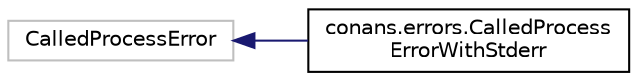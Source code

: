 digraph "Graphical Class Hierarchy"
{
 // LATEX_PDF_SIZE
  edge [fontname="Helvetica",fontsize="10",labelfontname="Helvetica",labelfontsize="10"];
  node [fontname="Helvetica",fontsize="10",shape=record];
  rankdir="LR";
  Node3419 [label="CalledProcessError",height=0.2,width=0.4,color="grey75", fillcolor="white", style="filled",tooltip=" "];
  Node3419 -> Node0 [dir="back",color="midnightblue",fontsize="10",style="solid",fontname="Helvetica"];
  Node0 [label="conans.errors.CalledProcess\lErrorWithStderr",height=0.2,width=0.4,color="black", fillcolor="white", style="filled",URL="$classconans_1_1errors_1_1CalledProcessErrorWithStderr.html",tooltip=" "];
}
